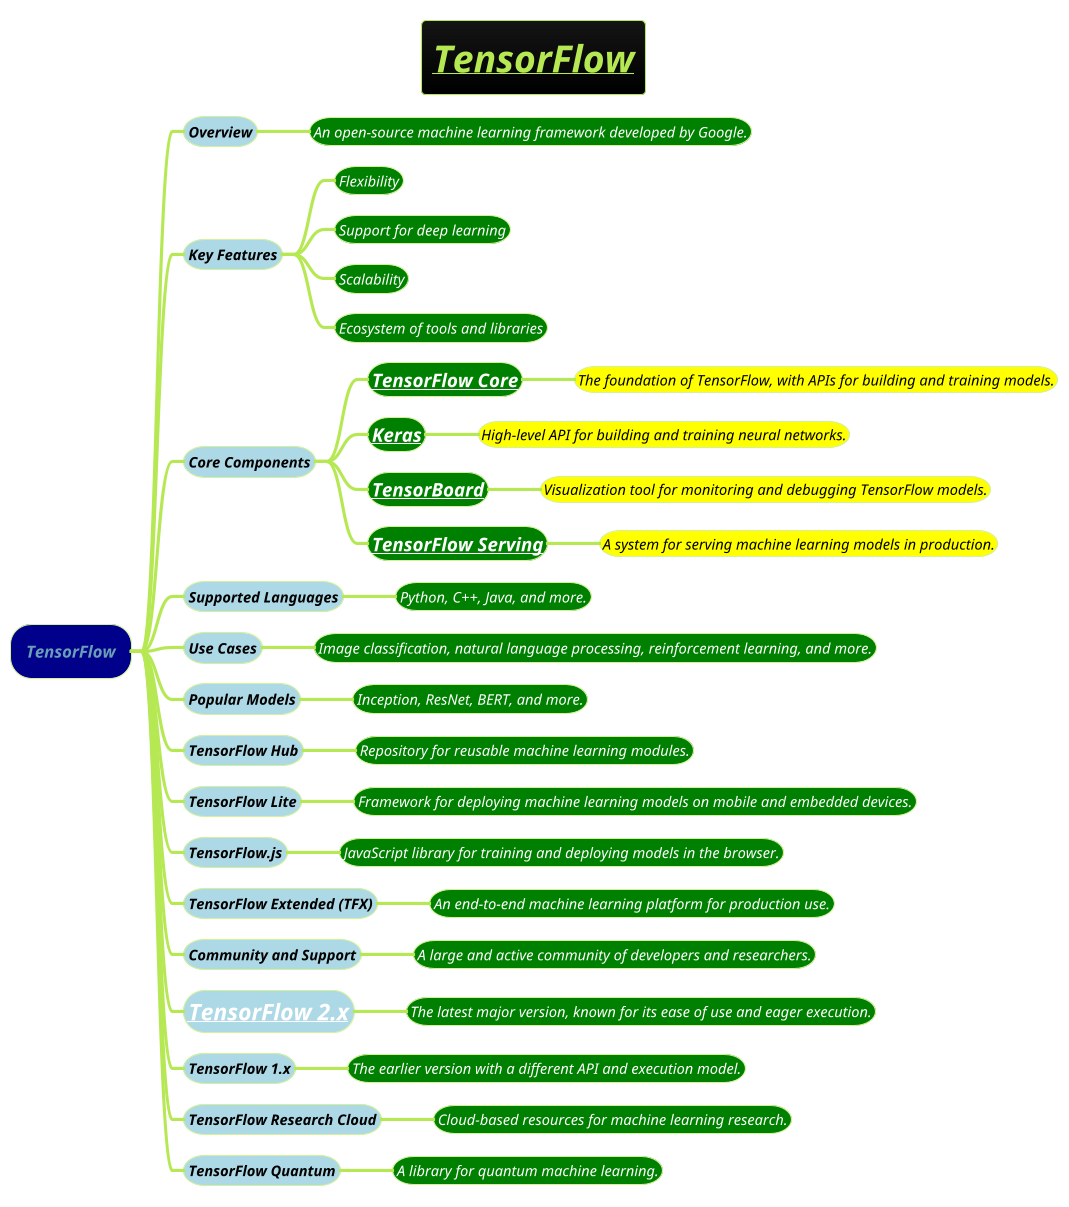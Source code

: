 @startmindmap
title =<i><b><u>TensorFlow

!theme hacker


*[#darkblue] <i>TensorFlow
**[#lightblue] <color #black><i><size:14>Overview
***[#green] <color #white><i><size:14>An open-source machine learning framework developed by Google.
**[#lightblue] <color #black><i><size:14>Key Features
***[#green] <color #white><i><size:14>Flexibility
***[#green] <color #white><i><size:14>Support for deep learning
***[#green] <color #white><i><size:14>Scalability
***[#green] <color #white><i><size:14>Ecosystem of tools and libraries
**[#lightblue] <color #black><i><size:14>Core Components
***[#green] <b><color #white><i><size:18>[[tensorflow-core.puml TensorFlow Core]]
****[#yellow] <color #black><i><size:14>The foundation of TensorFlow, with APIs for building and training models.
***[#green] <b><color #white><i><size:18>[[Keras.puml Keras]]
****[#yellow] <color #black><i><size:14>High-level API for building and training neural networks.
***[#green] <b><color #white><i><size:18>[[TensorBoard.puml TensorBoard]]
****[#yellow] <color #black><i><size:14>Visualization tool for monitoring and debugging TensorFlow models.
***[#green] <b><color #white><i><size:18>[[TensorFlow-Serving.puml TensorFlow Serving]]
****[#yellow] <color #black><i><size:14>A system for serving machine learning models in production.
**[#lightblue] <color #black><i><size:14>Supported Languages
***[#green] <color #white><i><size:14>Python, C++, Java, and more.
**[#lightblue] <color #black><i><size:14>Use Cases
***[#green] <color #white><i><size:14>Image classification, natural language processing, reinforcement learning, and more.
**[#lightblue] <color #black><i><size:14>Popular Models
***[#green] <color #white><i><size:14>Inception, ResNet, BERT, and more.
**[#lightblue] <color #black><i><size:14>TensorFlow Hub
***[#green] <color #white><i><size:14>Repository for reusable machine learning modules.
**[#lightblue] <color #black><i><size:14>TensorFlow Lite
***[#green] <color #white><i><size:14>Framework for deploying machine learning models on mobile and embedded devices.
**[#lightblue] <color #black><i><size:14>TensorFlow.js
***[#green] <color #white><i><size:14>JavaScript library for training and deploying models in the browser.
**[#lightblue] <color #black><i><size:14>TensorFlow Extended (TFX)
***[#green] <color #white><i><size:14>An end-to-end machine learning platform for production use.
**[#lightblue] <color #black><i><size:14>Community and Support
***[#green] <color #white><i><size:14>A large and active community of developers and researchers.
**[#lightblue] <color #black><i><size:22>[[tensorflow-2-x.puml TensorFlow 2.x]]
***[#green] <color #white><i><size:14>The latest major version, known for its ease of use and eager execution.
**[#lightblue] <color #black><i><size:14>TensorFlow 1.x
***[#green] <color #white><i><size:14>The earlier version with a different API and execution model.
**[#lightblue] <color #black><i><size:14>TensorFlow Research Cloud
***[#green] <color #white><i><size:14>Cloud-based resources for machine learning research.
**[#lightblue] <color #black><i><size:14>TensorFlow Quantum
***[#green] <color #white><i><size:14>A library for quantum machine learning.
@endmindmap
